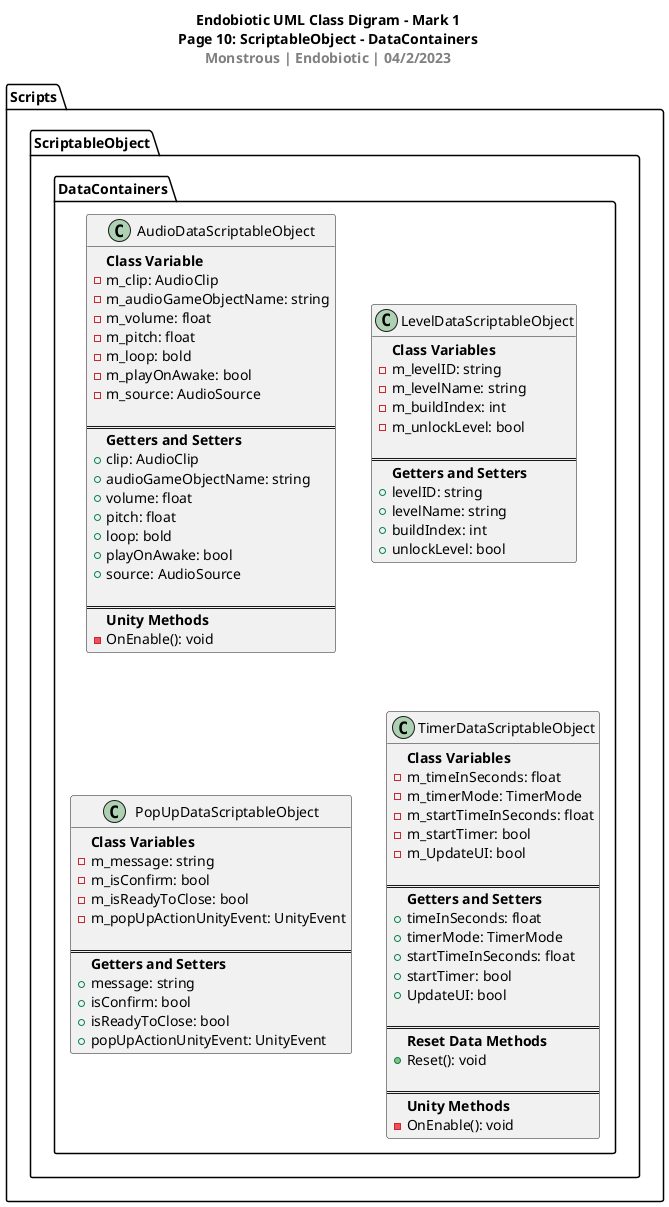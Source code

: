 @startuml Class Diagram Mark 1 - Page 10: ScriptableObject - DataContainers
title Endobiotic UML Class Digram - Mark 1\nPage 10: ScriptableObject - DataContainers\n<color:Gray>Monstrous | Endobiotic | 04/2/2023</color>

package Scripts <<Folder>>
{
   package ScriptableObject <<Folder>> 
    {
        package DataContainers <<Folder>> 
        {
            class AudioDataScriptableObject 
            {
                <b>Class Variable
                -m_clip: AudioClip
                -m_audioGameObjectName: string
                -m_volume: float
                -m_pitch: float
                -m_loop: bold
                -m_playOnAwake: bool
                -m_source: AudioSource

                ===
                <b>Getters and Setters
                +clip: AudioClip
                +audioGameObjectName: string
                +volume: float
                +pitch: float
                +loop: bold
                +playOnAwake: bool
                +source: AudioSource

                ===
                <b>Unity Methods
                -OnEnable(): void
            }

            class LevelDataScriptableObject 
            {
                <b>Class Variables
                -m_levelID: string
                -m_levelName: string
                -m_buildIndex: int
                -m_unlockLevel: bool

                ===
                <b>Getters and Setters
                +levelID: string
                +levelName: string
                +buildIndex: int
                +unlockLevel: bool
            }

            class PopUpDataScriptableObject 
            {
                <b>Class Variables 
                -m_message: string
                -m_isConfirm: bool
                -m_isReadyToClose: bool
                -m_popUpActionUnityEvent: UnityEvent

                ===
                <b>Getters and Setters 
                +message: string
                +isConfirm: bool
                +isReadyToClose: bool
                +popUpActionUnityEvent: UnityEvent
            }

            class TimerDataScriptableObject 
            {
                <b>Class Variables
                -m_timeInSeconds: float
                -m_timerMode: TimerMode
                -m_startTimeInSeconds: float
                -m_startTimer: bool
                -m_UpdateUI: bool

                ===
                <b>Getters and Setters
                +timeInSeconds: float
                +timerMode: TimerMode
                +startTimeInSeconds: float
                +startTimer: bool
                +UpdateUI: bool

                ===
                <b>Reset Data Methods
                +Reset(): void

                ===
                <b>Unity Methods
                -OnEnable(): void
            }
        }
    } 
}

@enduml